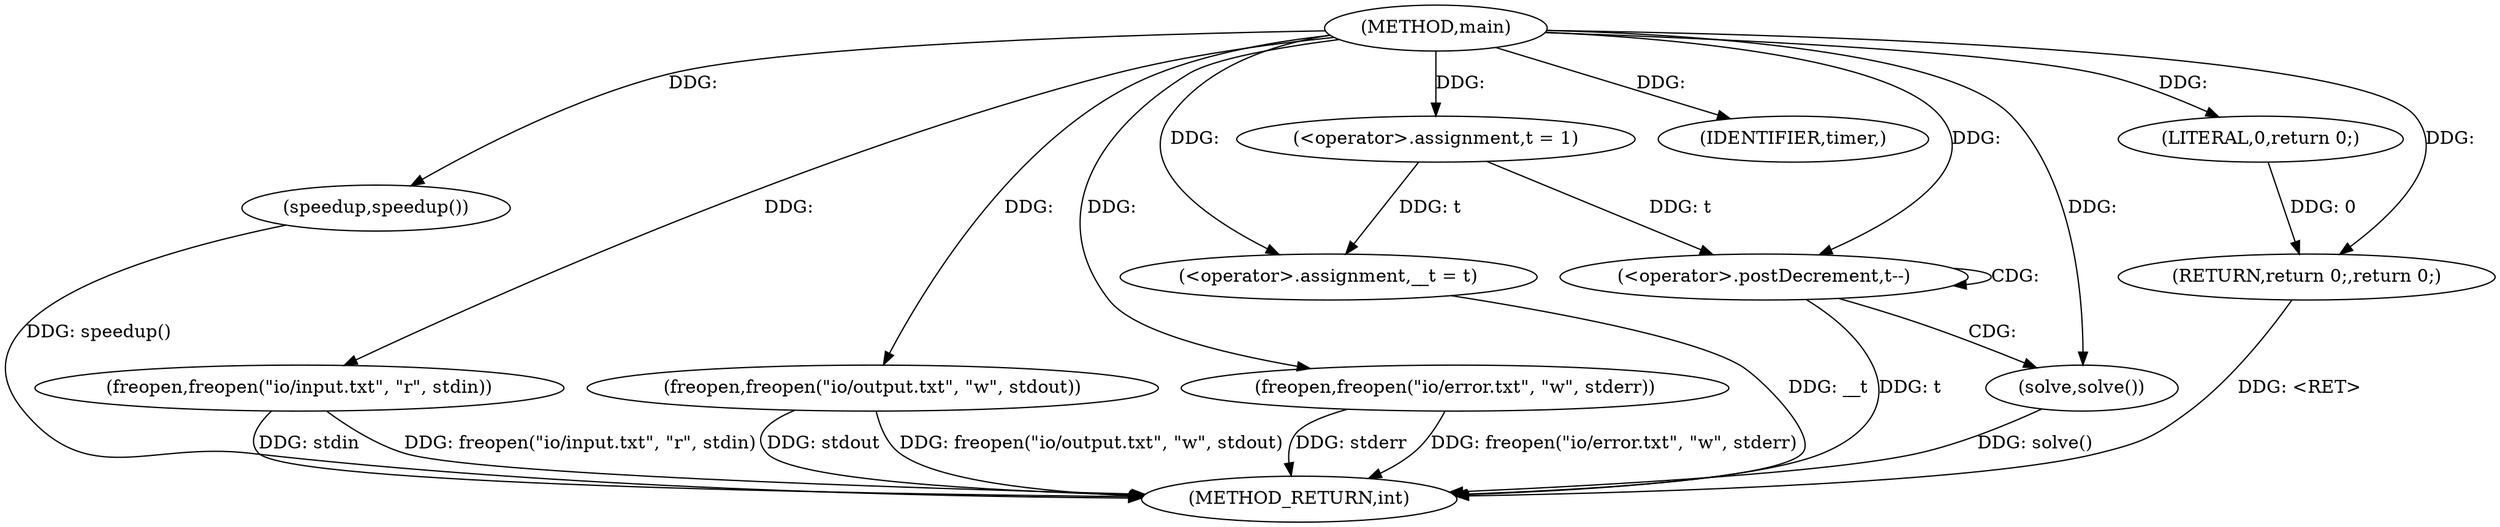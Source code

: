 digraph "main" {  
"1000172" [label = "(METHOD,main)" ]
"1000203" [label = "(METHOD_RETURN,int)" ]
"1000174" [label = "(speedup,speedup())" ]
"1000175" [label = "(freopen,freopen(\"io/input.txt\", \"r\", stdin))" ]
"1000179" [label = "(freopen,freopen(\"io/output.txt\", \"w\", stdout))" ]
"1000183" [label = "(freopen,freopen(\"io/error.txt\", \"w\", stderr))" ]
"1000188" [label = "(<operator>.assignment,t = 1)" ]
"1000192" [label = "(<operator>.assignment,__t = t)" ]
"1000200" [label = "(IDENTIFIER,timer,)" ]
"1000201" [label = "(RETURN,return 0;,return 0;)" ]
"1000196" [label = "(<operator>.postDecrement,t--)" ]
"1000202" [label = "(LITERAL,0,return 0;)" ]
"1000199" [label = "(solve,solve())" ]
  "1000201" -> "1000203"  [ label = "DDG: <RET>"] 
  "1000174" -> "1000203"  [ label = "DDG: speedup()"] 
  "1000175" -> "1000203"  [ label = "DDG: freopen(\"io/input.txt\", \"r\", stdin)"] 
  "1000179" -> "1000203"  [ label = "DDG: freopen(\"io/output.txt\", \"w\", stdout)"] 
  "1000183" -> "1000203"  [ label = "DDG: freopen(\"io/error.txt\", \"w\", stderr)"] 
  "1000192" -> "1000203"  [ label = "DDG: __t"] 
  "1000196" -> "1000203"  [ label = "DDG: t"] 
  "1000199" -> "1000203"  [ label = "DDG: solve()"] 
  "1000183" -> "1000203"  [ label = "DDG: stderr"] 
  "1000179" -> "1000203"  [ label = "DDG: stdout"] 
  "1000175" -> "1000203"  [ label = "DDG: stdin"] 
  "1000172" -> "1000174"  [ label = "DDG: "] 
  "1000172" -> "1000188"  [ label = "DDG: "] 
  "1000188" -> "1000192"  [ label = "DDG: t"] 
  "1000172" -> "1000192"  [ label = "DDG: "] 
  "1000172" -> "1000200"  [ label = "DDG: "] 
  "1000202" -> "1000201"  [ label = "DDG: 0"] 
  "1000172" -> "1000201"  [ label = "DDG: "] 
  "1000172" -> "1000175"  [ label = "DDG: "] 
  "1000172" -> "1000179"  [ label = "DDG: "] 
  "1000172" -> "1000183"  [ label = "DDG: "] 
  "1000172" -> "1000202"  [ label = "DDG: "] 
  "1000172" -> "1000196"  [ label = "DDG: "] 
  "1000188" -> "1000196"  [ label = "DDG: t"] 
  "1000172" -> "1000199"  [ label = "DDG: "] 
  "1000196" -> "1000199"  [ label = "CDG: "] 
  "1000196" -> "1000196"  [ label = "CDG: "] 
}
